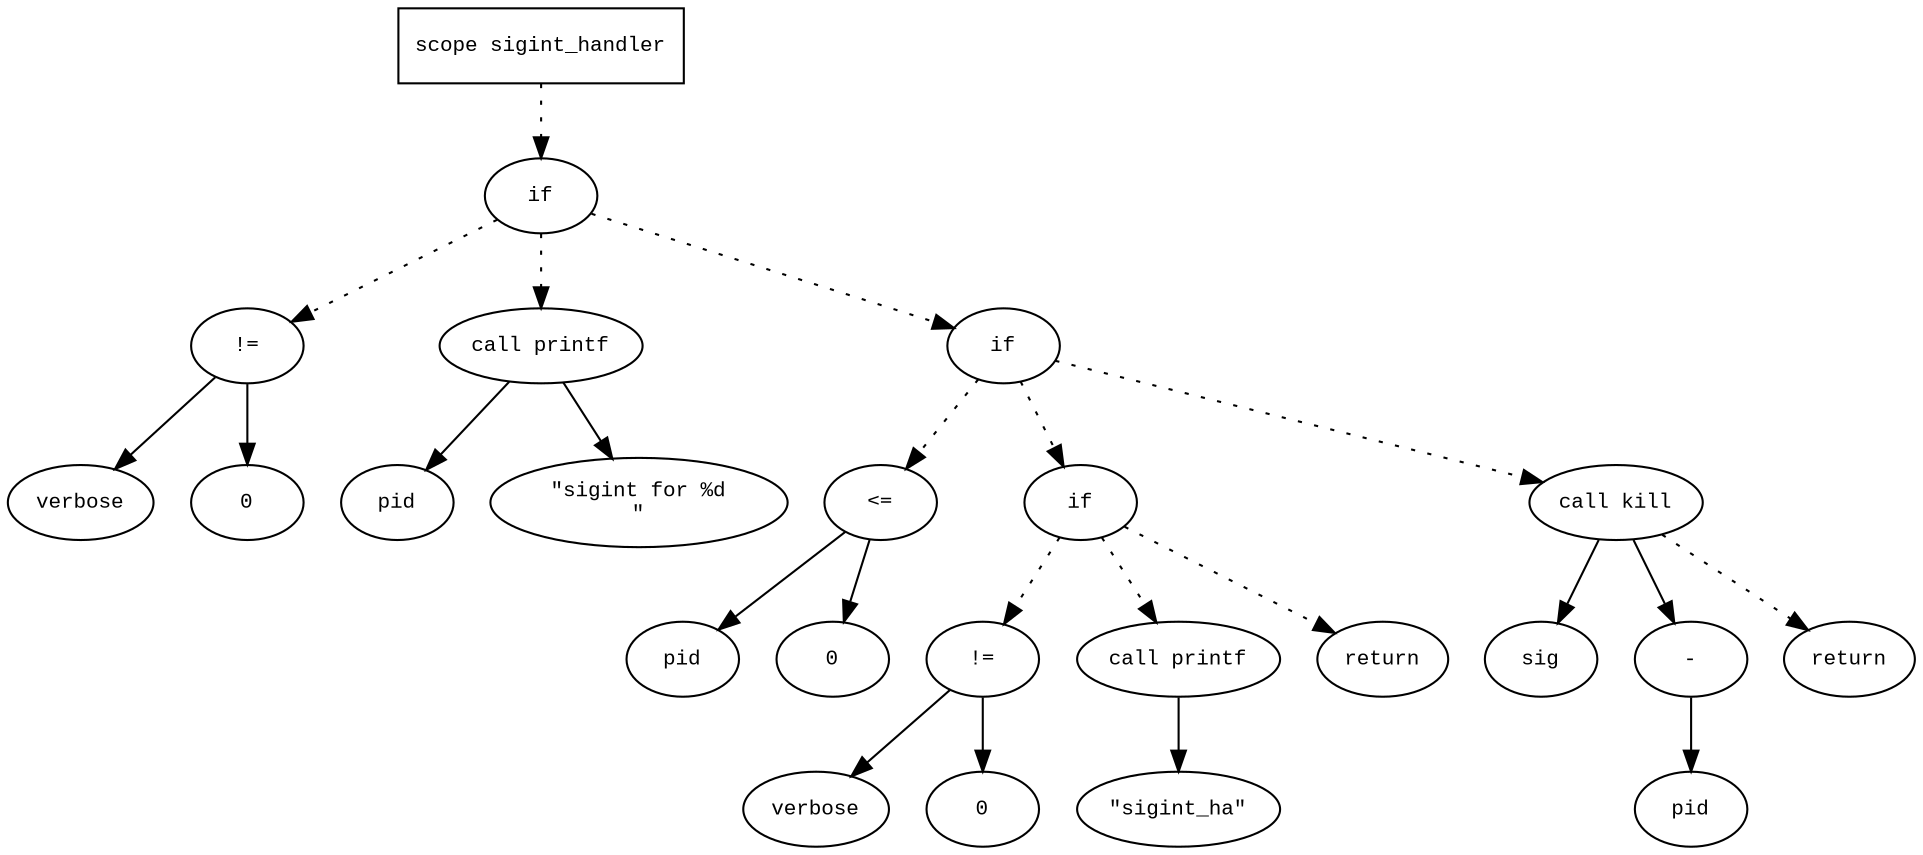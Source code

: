 digraph AST {
  graph [fontname="Times New Roman",fontsize=10];
  node  [fontname="Courier New",fontsize=10];
  edge  [fontname="Times New Roman",fontsize=10];

  node1 [label="scope sigint_handler",shape=box];
  node2 [label="if",shape=ellipse];
  node1 -> node2 [style=dotted];
  node3 [label="!=",shape=ellipse];
  node4 [label="verbose",shape=ellipse];
  node3 -> node4;
  node5 [label="0",shape=ellipse];
  node3 -> node5;
  node2 -> node3 [style=dotted];
  node6 [label="call printf",shape=ellipse];
  node7 [label="pid",shape=ellipse];
  node6 -> node7;
  node8 [label="\"sigint for %d
\"",shape=ellipse];
  node6 -> node8;
  node2 -> node6 [style=dotted];
  node9 [label="if",shape=ellipse];
  node2 -> node9 [style=dotted];
  node10 [label="<=",shape=ellipse];
  node11 [label="pid",shape=ellipse];
  node10 -> node11;
  node12 [label="0",shape=ellipse];
  node10 -> node12;
  node9 -> node10 [style=dotted];
  node13 [label="if",shape=ellipse];
  node9 -> node13 [style=dotted];
  node14 [label="!=",shape=ellipse];
  node15 [label="verbose",shape=ellipse];
  node14 -> node15;
  node16 [label="0",shape=ellipse];
  node14 -> node16;
  node13 -> node14 [style=dotted];
  node17 [label="call printf",shape=ellipse];
  node18 [label="\"sigint_ha\"",shape=ellipse];
  node17 -> node18;
  node13 -> node17 [style=dotted];
  node19 [label="return",shape=ellipse];
  node13 -> node19 [style=dotted];
  node20 [label="call kill",shape=ellipse];
  node21 [label="sig",shape=ellipse];
  node20 -> node21;
  node22 [label="-",shape=ellipse];
  node23 [label="pid",shape=ellipse];
  node22 -> node23;
  node20 -> node22;
  node9 -> node20 [style=dotted];
  node24 [label="return",shape=ellipse];
  node20 -> node24 [style=dotted];
} 